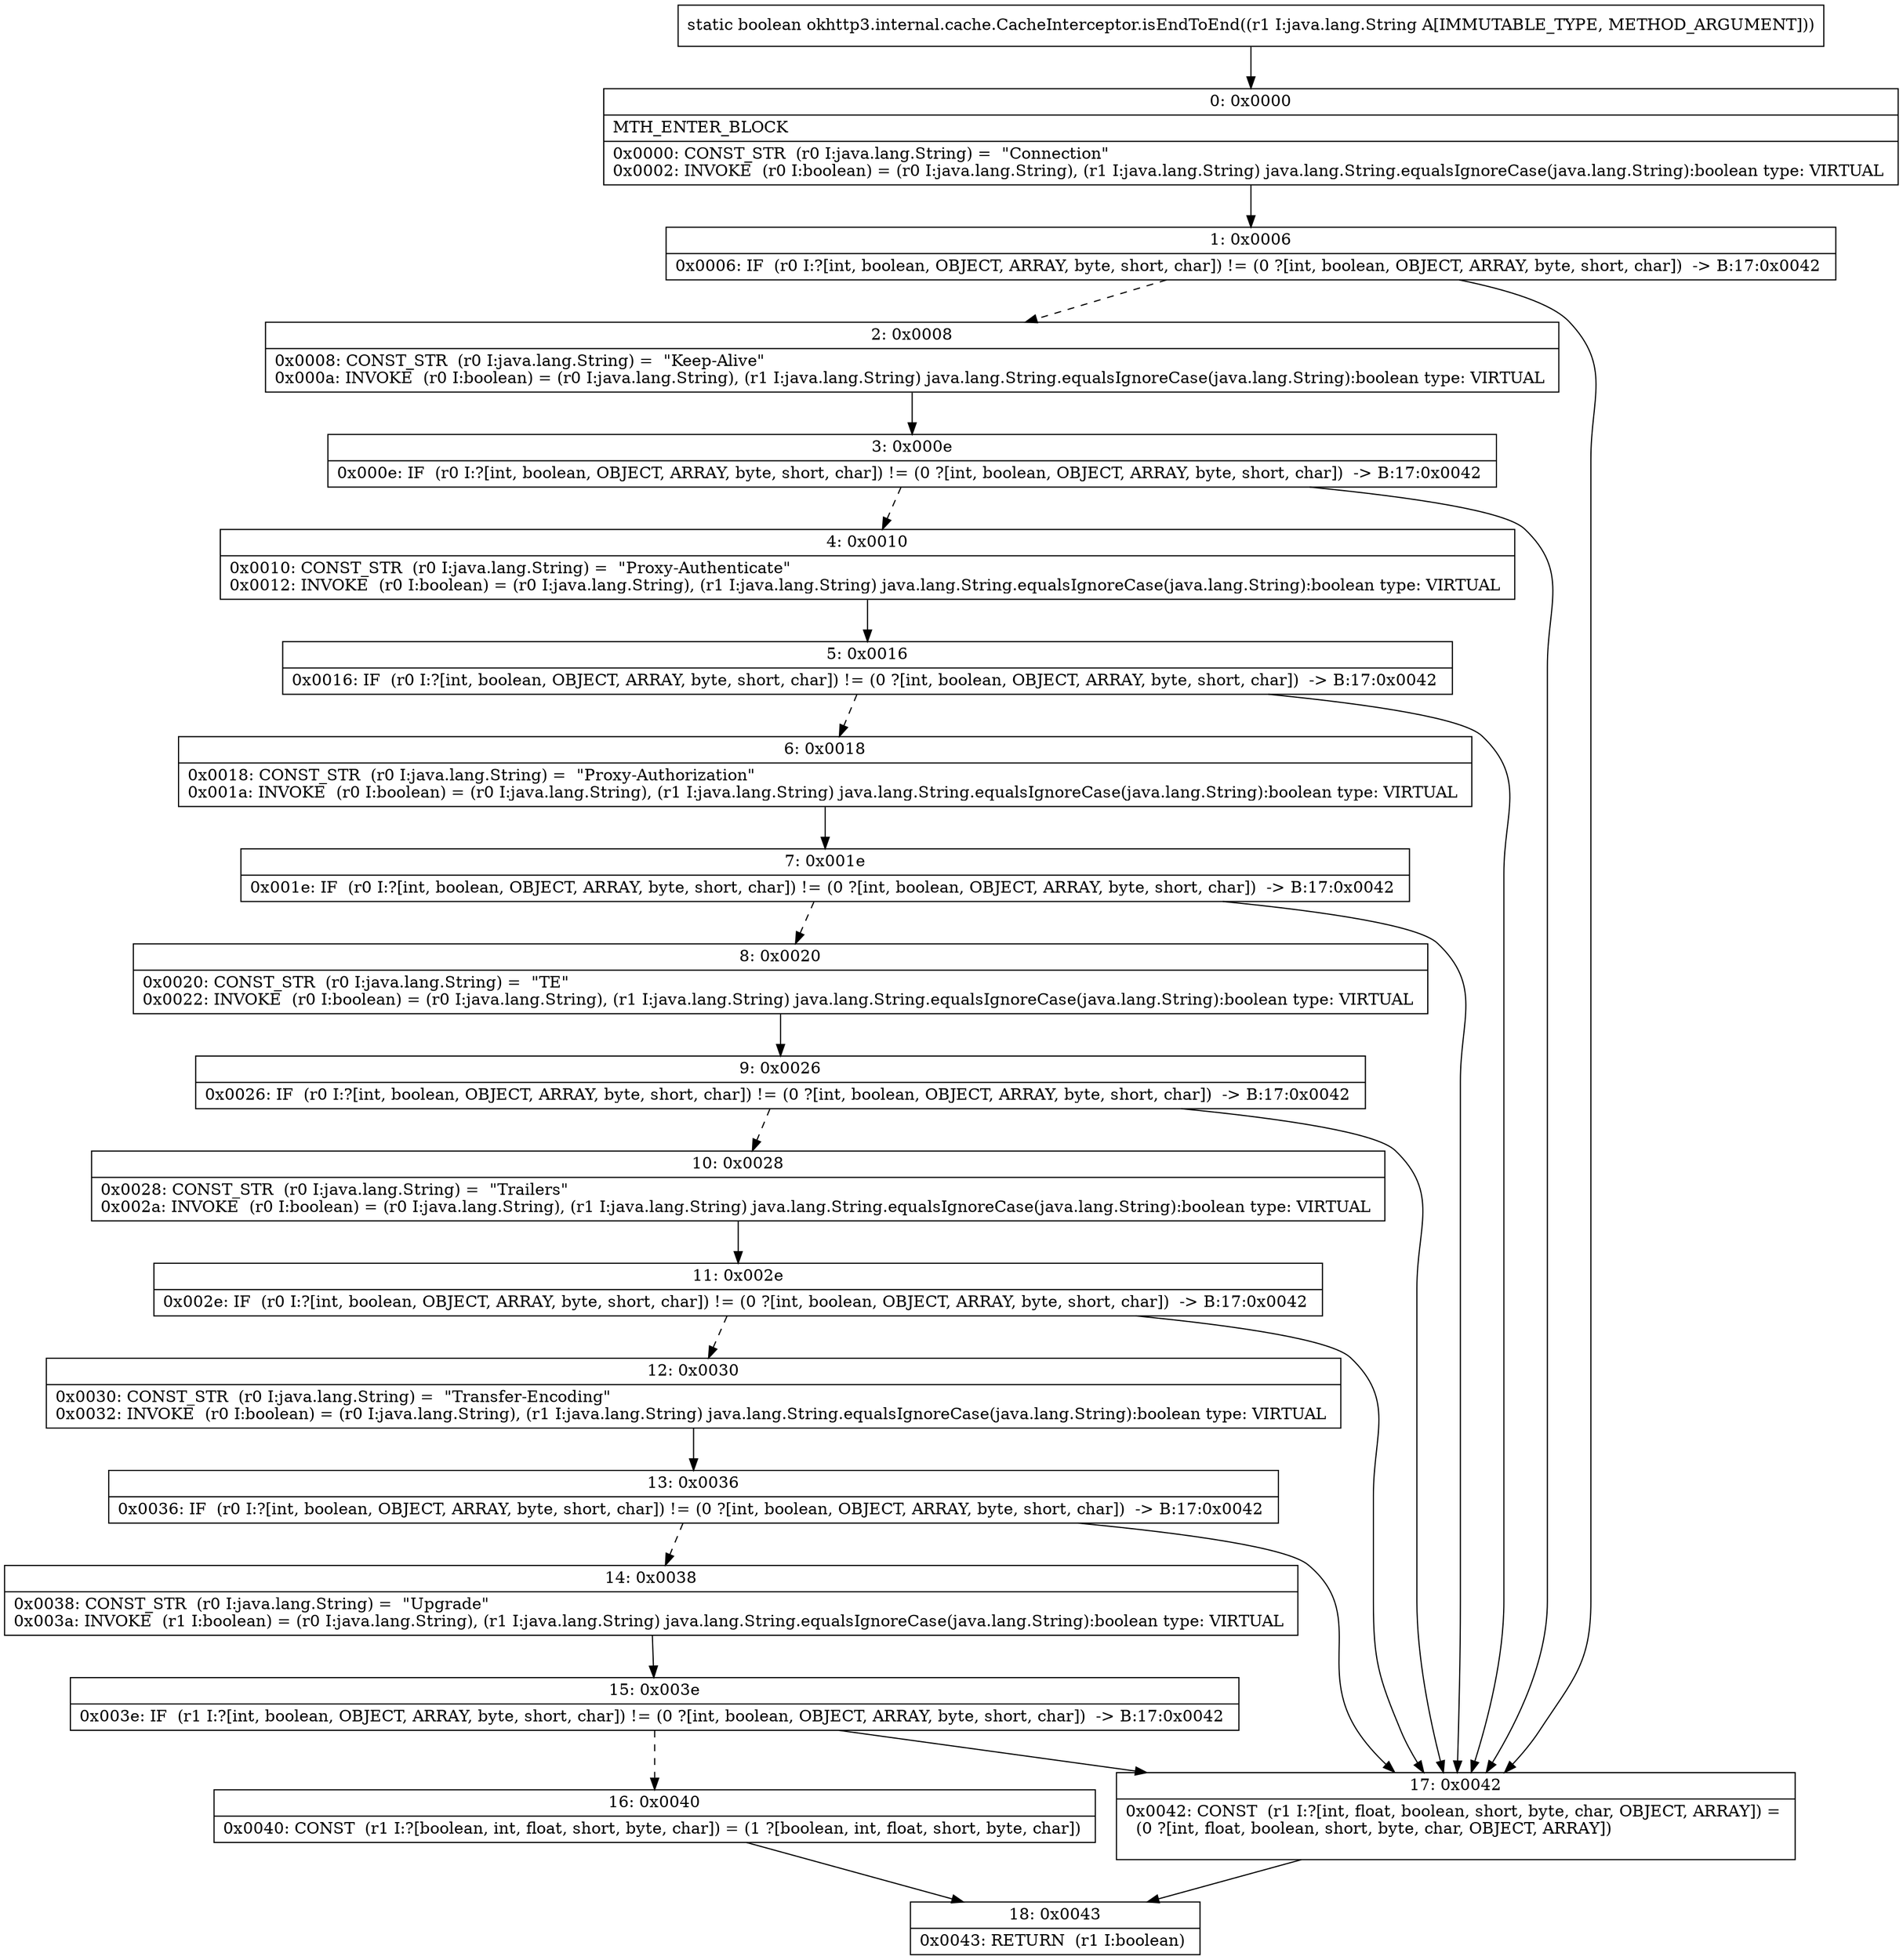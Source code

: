 digraph "CFG forokhttp3.internal.cache.CacheInterceptor.isEndToEnd(Ljava\/lang\/String;)Z" {
Node_0 [shape=record,label="{0\:\ 0x0000|MTH_ENTER_BLOCK\l|0x0000: CONST_STR  (r0 I:java.lang.String) =  \"Connection\" \l0x0002: INVOKE  (r0 I:boolean) = (r0 I:java.lang.String), (r1 I:java.lang.String) java.lang.String.equalsIgnoreCase(java.lang.String):boolean type: VIRTUAL \l}"];
Node_1 [shape=record,label="{1\:\ 0x0006|0x0006: IF  (r0 I:?[int, boolean, OBJECT, ARRAY, byte, short, char]) != (0 ?[int, boolean, OBJECT, ARRAY, byte, short, char])  \-\> B:17:0x0042 \l}"];
Node_2 [shape=record,label="{2\:\ 0x0008|0x0008: CONST_STR  (r0 I:java.lang.String) =  \"Keep\-Alive\" \l0x000a: INVOKE  (r0 I:boolean) = (r0 I:java.lang.String), (r1 I:java.lang.String) java.lang.String.equalsIgnoreCase(java.lang.String):boolean type: VIRTUAL \l}"];
Node_3 [shape=record,label="{3\:\ 0x000e|0x000e: IF  (r0 I:?[int, boolean, OBJECT, ARRAY, byte, short, char]) != (0 ?[int, boolean, OBJECT, ARRAY, byte, short, char])  \-\> B:17:0x0042 \l}"];
Node_4 [shape=record,label="{4\:\ 0x0010|0x0010: CONST_STR  (r0 I:java.lang.String) =  \"Proxy\-Authenticate\" \l0x0012: INVOKE  (r0 I:boolean) = (r0 I:java.lang.String), (r1 I:java.lang.String) java.lang.String.equalsIgnoreCase(java.lang.String):boolean type: VIRTUAL \l}"];
Node_5 [shape=record,label="{5\:\ 0x0016|0x0016: IF  (r0 I:?[int, boolean, OBJECT, ARRAY, byte, short, char]) != (0 ?[int, boolean, OBJECT, ARRAY, byte, short, char])  \-\> B:17:0x0042 \l}"];
Node_6 [shape=record,label="{6\:\ 0x0018|0x0018: CONST_STR  (r0 I:java.lang.String) =  \"Proxy\-Authorization\" \l0x001a: INVOKE  (r0 I:boolean) = (r0 I:java.lang.String), (r1 I:java.lang.String) java.lang.String.equalsIgnoreCase(java.lang.String):boolean type: VIRTUAL \l}"];
Node_7 [shape=record,label="{7\:\ 0x001e|0x001e: IF  (r0 I:?[int, boolean, OBJECT, ARRAY, byte, short, char]) != (0 ?[int, boolean, OBJECT, ARRAY, byte, short, char])  \-\> B:17:0x0042 \l}"];
Node_8 [shape=record,label="{8\:\ 0x0020|0x0020: CONST_STR  (r0 I:java.lang.String) =  \"TE\" \l0x0022: INVOKE  (r0 I:boolean) = (r0 I:java.lang.String), (r1 I:java.lang.String) java.lang.String.equalsIgnoreCase(java.lang.String):boolean type: VIRTUAL \l}"];
Node_9 [shape=record,label="{9\:\ 0x0026|0x0026: IF  (r0 I:?[int, boolean, OBJECT, ARRAY, byte, short, char]) != (0 ?[int, boolean, OBJECT, ARRAY, byte, short, char])  \-\> B:17:0x0042 \l}"];
Node_10 [shape=record,label="{10\:\ 0x0028|0x0028: CONST_STR  (r0 I:java.lang.String) =  \"Trailers\" \l0x002a: INVOKE  (r0 I:boolean) = (r0 I:java.lang.String), (r1 I:java.lang.String) java.lang.String.equalsIgnoreCase(java.lang.String):boolean type: VIRTUAL \l}"];
Node_11 [shape=record,label="{11\:\ 0x002e|0x002e: IF  (r0 I:?[int, boolean, OBJECT, ARRAY, byte, short, char]) != (0 ?[int, boolean, OBJECT, ARRAY, byte, short, char])  \-\> B:17:0x0042 \l}"];
Node_12 [shape=record,label="{12\:\ 0x0030|0x0030: CONST_STR  (r0 I:java.lang.String) =  \"Transfer\-Encoding\" \l0x0032: INVOKE  (r0 I:boolean) = (r0 I:java.lang.String), (r1 I:java.lang.String) java.lang.String.equalsIgnoreCase(java.lang.String):boolean type: VIRTUAL \l}"];
Node_13 [shape=record,label="{13\:\ 0x0036|0x0036: IF  (r0 I:?[int, boolean, OBJECT, ARRAY, byte, short, char]) != (0 ?[int, boolean, OBJECT, ARRAY, byte, short, char])  \-\> B:17:0x0042 \l}"];
Node_14 [shape=record,label="{14\:\ 0x0038|0x0038: CONST_STR  (r0 I:java.lang.String) =  \"Upgrade\" \l0x003a: INVOKE  (r1 I:boolean) = (r0 I:java.lang.String), (r1 I:java.lang.String) java.lang.String.equalsIgnoreCase(java.lang.String):boolean type: VIRTUAL \l}"];
Node_15 [shape=record,label="{15\:\ 0x003e|0x003e: IF  (r1 I:?[int, boolean, OBJECT, ARRAY, byte, short, char]) != (0 ?[int, boolean, OBJECT, ARRAY, byte, short, char])  \-\> B:17:0x0042 \l}"];
Node_16 [shape=record,label="{16\:\ 0x0040|0x0040: CONST  (r1 I:?[boolean, int, float, short, byte, char]) = (1 ?[boolean, int, float, short, byte, char]) \l}"];
Node_17 [shape=record,label="{17\:\ 0x0042|0x0042: CONST  (r1 I:?[int, float, boolean, short, byte, char, OBJECT, ARRAY]) = \l  (0 ?[int, float, boolean, short, byte, char, OBJECT, ARRAY])\l \l}"];
Node_18 [shape=record,label="{18\:\ 0x0043|0x0043: RETURN  (r1 I:boolean) \l}"];
MethodNode[shape=record,label="{static boolean okhttp3.internal.cache.CacheInterceptor.isEndToEnd((r1 I:java.lang.String A[IMMUTABLE_TYPE, METHOD_ARGUMENT])) }"];
MethodNode -> Node_0;
Node_0 -> Node_1;
Node_1 -> Node_2[style=dashed];
Node_1 -> Node_17;
Node_2 -> Node_3;
Node_3 -> Node_4[style=dashed];
Node_3 -> Node_17;
Node_4 -> Node_5;
Node_5 -> Node_6[style=dashed];
Node_5 -> Node_17;
Node_6 -> Node_7;
Node_7 -> Node_8[style=dashed];
Node_7 -> Node_17;
Node_8 -> Node_9;
Node_9 -> Node_10[style=dashed];
Node_9 -> Node_17;
Node_10 -> Node_11;
Node_11 -> Node_12[style=dashed];
Node_11 -> Node_17;
Node_12 -> Node_13;
Node_13 -> Node_14[style=dashed];
Node_13 -> Node_17;
Node_14 -> Node_15;
Node_15 -> Node_16[style=dashed];
Node_15 -> Node_17;
Node_16 -> Node_18;
Node_17 -> Node_18;
}

